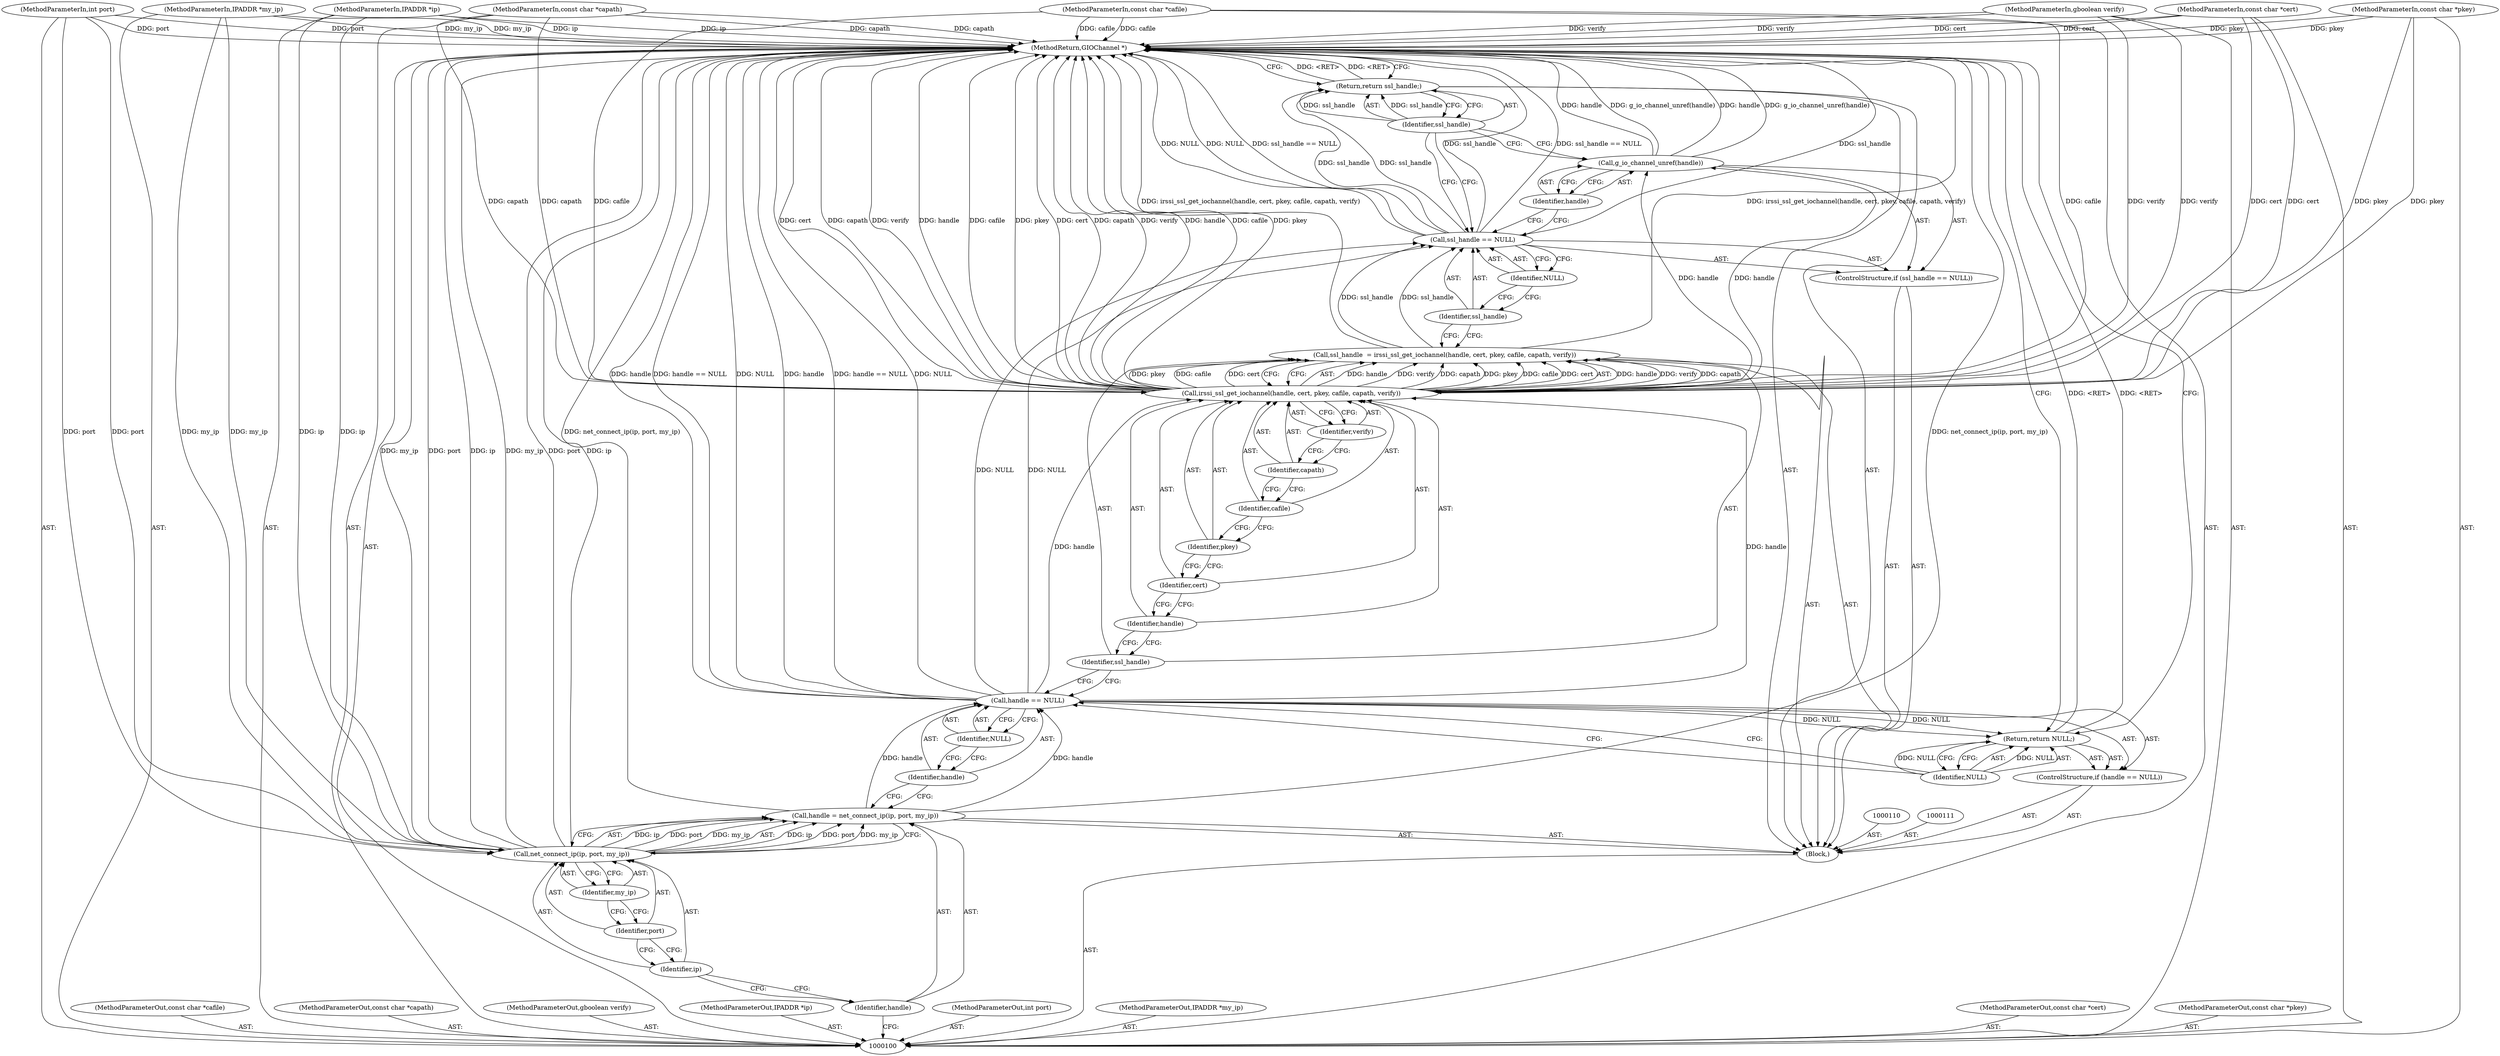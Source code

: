 digraph "1_irssi-proxy_85bbc05b21678e80423815d2ef1dfe26208491ab_2" {
"1000141" [label="(MethodReturn,GIOChannel *)"];
"1000106" [label="(MethodParameterIn,const char *cafile)"];
"1000184" [label="(MethodParameterOut,const char *cafile)"];
"1000107" [label="(MethodParameterIn,const char *capath)"];
"1000185" [label="(MethodParameterOut,const char *capath)"];
"1000108" [label="(MethodParameterIn,gboolean verify)"];
"1000186" [label="(MethodParameterOut,gboolean verify)"];
"1000101" [label="(MethodParameterIn,IPADDR *ip)"];
"1000179" [label="(MethodParameterOut,IPADDR *ip)"];
"1000102" [label="(MethodParameterIn,int port)"];
"1000180" [label="(MethodParameterOut,int port)"];
"1000103" [label="(MethodParameterIn,IPADDR *my_ip)"];
"1000181" [label="(MethodParameterOut,IPADDR *my_ip)"];
"1000104" [label="(MethodParameterIn,const char *cert)"];
"1000182" [label="(MethodParameterOut,const char *cert)"];
"1000105" [label="(MethodParameterIn,const char *pkey)"];
"1000183" [label="(MethodParameterOut,const char *pkey)"];
"1000138" [label="(Identifier,handle)"];
"1000137" [label="(Call,g_io_channel_unref(handle))"];
"1000139" [label="(Return,return ssl_handle;)"];
"1000140" [label="(Identifier,ssl_handle)"];
"1000109" [label="(Block,)"];
"1000114" [label="(Call,net_connect_ip(ip, port, my_ip))"];
"1000112" [label="(Call,handle = net_connect_ip(ip, port, my_ip))"];
"1000113" [label="(Identifier,handle)"];
"1000115" [label="(Identifier,ip)"];
"1000116" [label="(Identifier,port)"];
"1000117" [label="(Identifier,my_ip)"];
"1000121" [label="(Identifier,NULL)"];
"1000118" [label="(ControlStructure,if (handle == NULL))"];
"1000119" [label="(Call,handle == NULL)"];
"1000120" [label="(Identifier,handle)"];
"1000123" [label="(Identifier,NULL)"];
"1000122" [label="(Return,return NULL;)"];
"1000124" [label="(Call,ssl_handle  = irssi_ssl_get_iochannel(handle, cert, pkey, cafile, capath, verify))"];
"1000125" [label="(Identifier,ssl_handle)"];
"1000126" [label="(Call,irssi_ssl_get_iochannel(handle, cert, pkey, cafile, capath, verify))"];
"1000127" [label="(Identifier,handle)"];
"1000128" [label="(Identifier,cert)"];
"1000129" [label="(Identifier,pkey)"];
"1000130" [label="(Identifier,cafile)"];
"1000131" [label="(Identifier,capath)"];
"1000132" [label="(Identifier,verify)"];
"1000133" [label="(ControlStructure,if (ssl_handle == NULL))"];
"1000136" [label="(Identifier,NULL)"];
"1000134" [label="(Call,ssl_handle == NULL)"];
"1000135" [label="(Identifier,ssl_handle)"];
"1000141" -> "1000100"  [label="AST: "];
"1000141" -> "1000122"  [label="CFG: "];
"1000141" -> "1000139"  [label="CFG: "];
"1000122" -> "1000141"  [label="DDG: <RET>"];
"1000139" -> "1000141"  [label="DDG: <RET>"];
"1000114" -> "1000141"  [label="DDG: my_ip"];
"1000114" -> "1000141"  [label="DDG: port"];
"1000114" -> "1000141"  [label="DDG: ip"];
"1000108" -> "1000141"  [label="DDG: verify"];
"1000107" -> "1000141"  [label="DDG: capath"];
"1000104" -> "1000141"  [label="DDG: cert"];
"1000105" -> "1000141"  [label="DDG: pkey"];
"1000112" -> "1000141"  [label="DDG: net_connect_ip(ip, port, my_ip)"];
"1000126" -> "1000141"  [label="DDG: verify"];
"1000126" -> "1000141"  [label="DDG: handle"];
"1000126" -> "1000141"  [label="DDG: cafile"];
"1000126" -> "1000141"  [label="DDG: pkey"];
"1000126" -> "1000141"  [label="DDG: cert"];
"1000126" -> "1000141"  [label="DDG: capath"];
"1000134" -> "1000141"  [label="DDG: NULL"];
"1000134" -> "1000141"  [label="DDG: ssl_handle == NULL"];
"1000134" -> "1000141"  [label="DDG: ssl_handle"];
"1000119" -> "1000141"  [label="DDG: handle == NULL"];
"1000119" -> "1000141"  [label="DDG: NULL"];
"1000119" -> "1000141"  [label="DDG: handle"];
"1000124" -> "1000141"  [label="DDG: irssi_ssl_get_iochannel(handle, cert, pkey, cafile, capath, verify)"];
"1000103" -> "1000141"  [label="DDG: my_ip"];
"1000102" -> "1000141"  [label="DDG: port"];
"1000101" -> "1000141"  [label="DDG: ip"];
"1000137" -> "1000141"  [label="DDG: handle"];
"1000137" -> "1000141"  [label="DDG: g_io_channel_unref(handle)"];
"1000106" -> "1000141"  [label="DDG: cafile"];
"1000106" -> "1000100"  [label="AST: "];
"1000106" -> "1000141"  [label="DDG: cafile"];
"1000106" -> "1000126"  [label="DDG: cafile"];
"1000184" -> "1000100"  [label="AST: "];
"1000107" -> "1000100"  [label="AST: "];
"1000107" -> "1000141"  [label="DDG: capath"];
"1000107" -> "1000126"  [label="DDG: capath"];
"1000185" -> "1000100"  [label="AST: "];
"1000108" -> "1000100"  [label="AST: "];
"1000108" -> "1000141"  [label="DDG: verify"];
"1000108" -> "1000126"  [label="DDG: verify"];
"1000186" -> "1000100"  [label="AST: "];
"1000101" -> "1000100"  [label="AST: "];
"1000101" -> "1000141"  [label="DDG: ip"];
"1000101" -> "1000114"  [label="DDG: ip"];
"1000179" -> "1000100"  [label="AST: "];
"1000102" -> "1000100"  [label="AST: "];
"1000102" -> "1000141"  [label="DDG: port"];
"1000102" -> "1000114"  [label="DDG: port"];
"1000180" -> "1000100"  [label="AST: "];
"1000103" -> "1000100"  [label="AST: "];
"1000103" -> "1000141"  [label="DDG: my_ip"];
"1000103" -> "1000114"  [label="DDG: my_ip"];
"1000181" -> "1000100"  [label="AST: "];
"1000104" -> "1000100"  [label="AST: "];
"1000104" -> "1000141"  [label="DDG: cert"];
"1000104" -> "1000126"  [label="DDG: cert"];
"1000182" -> "1000100"  [label="AST: "];
"1000105" -> "1000100"  [label="AST: "];
"1000105" -> "1000141"  [label="DDG: pkey"];
"1000105" -> "1000126"  [label="DDG: pkey"];
"1000183" -> "1000100"  [label="AST: "];
"1000138" -> "1000137"  [label="AST: "];
"1000138" -> "1000134"  [label="CFG: "];
"1000137" -> "1000138"  [label="CFG: "];
"1000137" -> "1000133"  [label="AST: "];
"1000137" -> "1000138"  [label="CFG: "];
"1000138" -> "1000137"  [label="AST: "];
"1000140" -> "1000137"  [label="CFG: "];
"1000137" -> "1000141"  [label="DDG: handle"];
"1000137" -> "1000141"  [label="DDG: g_io_channel_unref(handle)"];
"1000126" -> "1000137"  [label="DDG: handle"];
"1000139" -> "1000109"  [label="AST: "];
"1000139" -> "1000140"  [label="CFG: "];
"1000140" -> "1000139"  [label="AST: "];
"1000141" -> "1000139"  [label="CFG: "];
"1000139" -> "1000141"  [label="DDG: <RET>"];
"1000140" -> "1000139"  [label="DDG: ssl_handle"];
"1000134" -> "1000139"  [label="DDG: ssl_handle"];
"1000140" -> "1000139"  [label="AST: "];
"1000140" -> "1000137"  [label="CFG: "];
"1000140" -> "1000134"  [label="CFG: "];
"1000139" -> "1000140"  [label="CFG: "];
"1000140" -> "1000139"  [label="DDG: ssl_handle"];
"1000109" -> "1000100"  [label="AST: "];
"1000110" -> "1000109"  [label="AST: "];
"1000111" -> "1000109"  [label="AST: "];
"1000112" -> "1000109"  [label="AST: "];
"1000118" -> "1000109"  [label="AST: "];
"1000124" -> "1000109"  [label="AST: "];
"1000133" -> "1000109"  [label="AST: "];
"1000139" -> "1000109"  [label="AST: "];
"1000114" -> "1000112"  [label="AST: "];
"1000114" -> "1000117"  [label="CFG: "];
"1000115" -> "1000114"  [label="AST: "];
"1000116" -> "1000114"  [label="AST: "];
"1000117" -> "1000114"  [label="AST: "];
"1000112" -> "1000114"  [label="CFG: "];
"1000114" -> "1000141"  [label="DDG: my_ip"];
"1000114" -> "1000141"  [label="DDG: port"];
"1000114" -> "1000141"  [label="DDG: ip"];
"1000114" -> "1000112"  [label="DDG: ip"];
"1000114" -> "1000112"  [label="DDG: port"];
"1000114" -> "1000112"  [label="DDG: my_ip"];
"1000101" -> "1000114"  [label="DDG: ip"];
"1000102" -> "1000114"  [label="DDG: port"];
"1000103" -> "1000114"  [label="DDG: my_ip"];
"1000112" -> "1000109"  [label="AST: "];
"1000112" -> "1000114"  [label="CFG: "];
"1000113" -> "1000112"  [label="AST: "];
"1000114" -> "1000112"  [label="AST: "];
"1000120" -> "1000112"  [label="CFG: "];
"1000112" -> "1000141"  [label="DDG: net_connect_ip(ip, port, my_ip)"];
"1000114" -> "1000112"  [label="DDG: ip"];
"1000114" -> "1000112"  [label="DDG: port"];
"1000114" -> "1000112"  [label="DDG: my_ip"];
"1000112" -> "1000119"  [label="DDG: handle"];
"1000113" -> "1000112"  [label="AST: "];
"1000113" -> "1000100"  [label="CFG: "];
"1000115" -> "1000113"  [label="CFG: "];
"1000115" -> "1000114"  [label="AST: "];
"1000115" -> "1000113"  [label="CFG: "];
"1000116" -> "1000115"  [label="CFG: "];
"1000116" -> "1000114"  [label="AST: "];
"1000116" -> "1000115"  [label="CFG: "];
"1000117" -> "1000116"  [label="CFG: "];
"1000117" -> "1000114"  [label="AST: "];
"1000117" -> "1000116"  [label="CFG: "];
"1000114" -> "1000117"  [label="CFG: "];
"1000121" -> "1000119"  [label="AST: "];
"1000121" -> "1000120"  [label="CFG: "];
"1000119" -> "1000121"  [label="CFG: "];
"1000118" -> "1000109"  [label="AST: "];
"1000119" -> "1000118"  [label="AST: "];
"1000122" -> "1000118"  [label="AST: "];
"1000119" -> "1000118"  [label="AST: "];
"1000119" -> "1000121"  [label="CFG: "];
"1000120" -> "1000119"  [label="AST: "];
"1000121" -> "1000119"  [label="AST: "];
"1000123" -> "1000119"  [label="CFG: "];
"1000125" -> "1000119"  [label="CFG: "];
"1000119" -> "1000141"  [label="DDG: handle == NULL"];
"1000119" -> "1000141"  [label="DDG: NULL"];
"1000119" -> "1000141"  [label="DDG: handle"];
"1000112" -> "1000119"  [label="DDG: handle"];
"1000119" -> "1000122"  [label="DDG: NULL"];
"1000119" -> "1000126"  [label="DDG: handle"];
"1000119" -> "1000134"  [label="DDG: NULL"];
"1000120" -> "1000119"  [label="AST: "];
"1000120" -> "1000112"  [label="CFG: "];
"1000121" -> "1000120"  [label="CFG: "];
"1000123" -> "1000122"  [label="AST: "];
"1000123" -> "1000119"  [label="CFG: "];
"1000122" -> "1000123"  [label="CFG: "];
"1000123" -> "1000122"  [label="DDG: NULL"];
"1000122" -> "1000118"  [label="AST: "];
"1000122" -> "1000123"  [label="CFG: "];
"1000123" -> "1000122"  [label="AST: "];
"1000141" -> "1000122"  [label="CFG: "];
"1000122" -> "1000141"  [label="DDG: <RET>"];
"1000123" -> "1000122"  [label="DDG: NULL"];
"1000119" -> "1000122"  [label="DDG: NULL"];
"1000124" -> "1000109"  [label="AST: "];
"1000124" -> "1000126"  [label="CFG: "];
"1000125" -> "1000124"  [label="AST: "];
"1000126" -> "1000124"  [label="AST: "];
"1000135" -> "1000124"  [label="CFG: "];
"1000124" -> "1000141"  [label="DDG: irssi_ssl_get_iochannel(handle, cert, pkey, cafile, capath, verify)"];
"1000126" -> "1000124"  [label="DDG: handle"];
"1000126" -> "1000124"  [label="DDG: verify"];
"1000126" -> "1000124"  [label="DDG: capath"];
"1000126" -> "1000124"  [label="DDG: pkey"];
"1000126" -> "1000124"  [label="DDG: cafile"];
"1000126" -> "1000124"  [label="DDG: cert"];
"1000124" -> "1000134"  [label="DDG: ssl_handle"];
"1000125" -> "1000124"  [label="AST: "];
"1000125" -> "1000119"  [label="CFG: "];
"1000127" -> "1000125"  [label="CFG: "];
"1000126" -> "1000124"  [label="AST: "];
"1000126" -> "1000132"  [label="CFG: "];
"1000127" -> "1000126"  [label="AST: "];
"1000128" -> "1000126"  [label="AST: "];
"1000129" -> "1000126"  [label="AST: "];
"1000130" -> "1000126"  [label="AST: "];
"1000131" -> "1000126"  [label="AST: "];
"1000132" -> "1000126"  [label="AST: "];
"1000124" -> "1000126"  [label="CFG: "];
"1000126" -> "1000141"  [label="DDG: verify"];
"1000126" -> "1000141"  [label="DDG: handle"];
"1000126" -> "1000141"  [label="DDG: cafile"];
"1000126" -> "1000141"  [label="DDG: pkey"];
"1000126" -> "1000141"  [label="DDG: cert"];
"1000126" -> "1000141"  [label="DDG: capath"];
"1000126" -> "1000124"  [label="DDG: handle"];
"1000126" -> "1000124"  [label="DDG: verify"];
"1000126" -> "1000124"  [label="DDG: capath"];
"1000126" -> "1000124"  [label="DDG: pkey"];
"1000126" -> "1000124"  [label="DDG: cafile"];
"1000126" -> "1000124"  [label="DDG: cert"];
"1000119" -> "1000126"  [label="DDG: handle"];
"1000104" -> "1000126"  [label="DDG: cert"];
"1000105" -> "1000126"  [label="DDG: pkey"];
"1000106" -> "1000126"  [label="DDG: cafile"];
"1000107" -> "1000126"  [label="DDG: capath"];
"1000108" -> "1000126"  [label="DDG: verify"];
"1000126" -> "1000137"  [label="DDG: handle"];
"1000127" -> "1000126"  [label="AST: "];
"1000127" -> "1000125"  [label="CFG: "];
"1000128" -> "1000127"  [label="CFG: "];
"1000128" -> "1000126"  [label="AST: "];
"1000128" -> "1000127"  [label="CFG: "];
"1000129" -> "1000128"  [label="CFG: "];
"1000129" -> "1000126"  [label="AST: "];
"1000129" -> "1000128"  [label="CFG: "];
"1000130" -> "1000129"  [label="CFG: "];
"1000130" -> "1000126"  [label="AST: "];
"1000130" -> "1000129"  [label="CFG: "];
"1000131" -> "1000130"  [label="CFG: "];
"1000131" -> "1000126"  [label="AST: "];
"1000131" -> "1000130"  [label="CFG: "];
"1000132" -> "1000131"  [label="CFG: "];
"1000132" -> "1000126"  [label="AST: "];
"1000132" -> "1000131"  [label="CFG: "];
"1000126" -> "1000132"  [label="CFG: "];
"1000133" -> "1000109"  [label="AST: "];
"1000134" -> "1000133"  [label="AST: "];
"1000137" -> "1000133"  [label="AST: "];
"1000136" -> "1000134"  [label="AST: "];
"1000136" -> "1000135"  [label="CFG: "];
"1000134" -> "1000136"  [label="CFG: "];
"1000134" -> "1000133"  [label="AST: "];
"1000134" -> "1000136"  [label="CFG: "];
"1000135" -> "1000134"  [label="AST: "];
"1000136" -> "1000134"  [label="AST: "];
"1000138" -> "1000134"  [label="CFG: "];
"1000140" -> "1000134"  [label="CFG: "];
"1000134" -> "1000141"  [label="DDG: NULL"];
"1000134" -> "1000141"  [label="DDG: ssl_handle == NULL"];
"1000134" -> "1000141"  [label="DDG: ssl_handle"];
"1000124" -> "1000134"  [label="DDG: ssl_handle"];
"1000119" -> "1000134"  [label="DDG: NULL"];
"1000134" -> "1000139"  [label="DDG: ssl_handle"];
"1000135" -> "1000134"  [label="AST: "];
"1000135" -> "1000124"  [label="CFG: "];
"1000136" -> "1000135"  [label="CFG: "];
}
